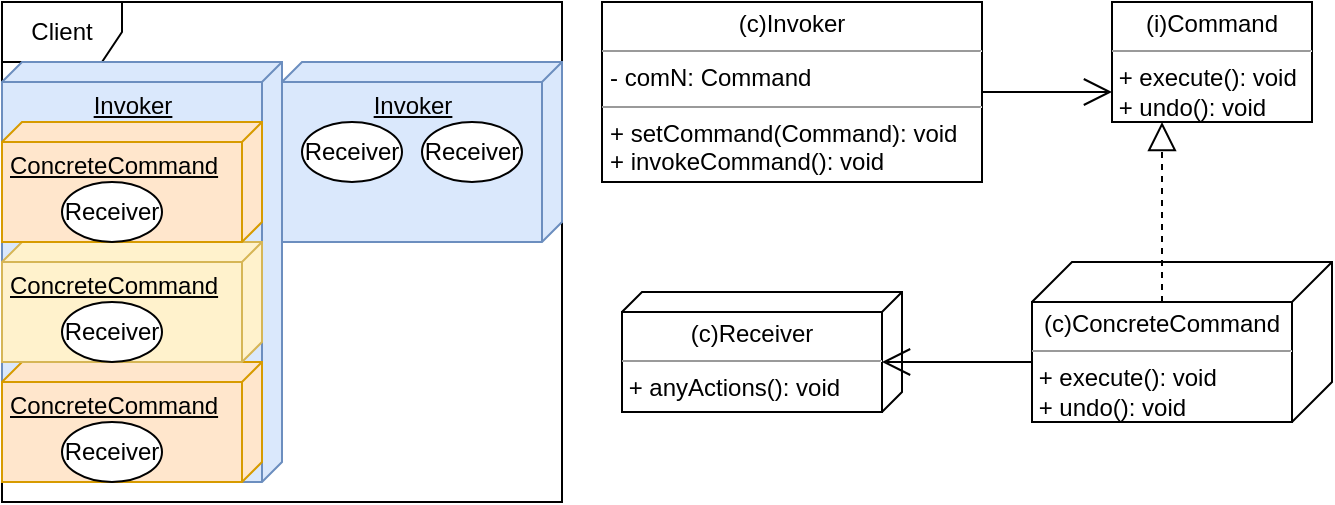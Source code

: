 <mxfile version="13.6.2" type="device"><diagram name="Page-1" id="c4acf3e9-155e-7222-9cf6-157b1a14988f"><mxGraphModel dx="782" dy="679" grid="1" gridSize="10" guides="1" tooltips="1" connect="1" arrows="1" fold="1" page="1" pageScale="1" pageWidth="850" pageHeight="1100" background="#ffffff" math="0" shadow="0"><root><mxCell id="0"/><mxCell id="1" parent="0"/><mxCell id="BQ2ZEZkjBwzkK_HNVHud-3" value="" style="verticalAlign=top;align=left;spacingTop=8;spacingLeft=2;spacingRight=12;shape=cube;size=20;direction=south;fontStyle=4;html=1;" vertex="1" parent="1"><mxGeometry x="555" y="170" width="150" height="80" as="geometry"/></mxCell><mxCell id="5d2195bd80daf111-18" value="&lt;p style=&quot;margin: 4px 0px 0px&quot; align=&quot;center&quot;&gt;(i)Command&lt;/p&gt;&lt;hr size=&quot;1&quot;&gt;&lt;div align=&quot;left&quot;&gt;&amp;nbsp;+ execute(): void&lt;/div&gt;&lt;div align=&quot;left&quot;&gt;&amp;nbsp;+ undo(): void&lt;/div&gt;" style="verticalAlign=top;align=left;overflow=fill;fontSize=12;fontFamily=Helvetica;html=1;rounded=0;shadow=0;comic=0;labelBackgroundColor=none;strokeWidth=1" parent="1" vertex="1"><mxGeometry x="595" y="40" width="100" height="60" as="geometry"/></mxCell><mxCell id="5d2195bd80daf111-19" value="&lt;p style=&quot;margin: 0px ; margin-top: 4px ; text-align: center&quot;&gt;(c)Invoker&lt;/p&gt;&lt;hr size=&quot;1&quot;&gt;&lt;p style=&quot;margin: 0px ; margin-left: 4px&quot;&gt;- comN: Command&lt;/p&gt;&lt;hr size=&quot;1&quot;&gt;&lt;p style=&quot;margin: 0px ; margin-left: 4px&quot;&gt;+ setCommand(Command): void&lt;br&gt;+ invokeCommand(): void&lt;/p&gt;" style="verticalAlign=top;align=left;overflow=fill;fontSize=12;fontFamily=Helvetica;html=1;rounded=0;shadow=0;comic=0;labelBackgroundColor=none;strokeWidth=1" parent="1" vertex="1"><mxGeometry x="340" y="40" width="190" height="90" as="geometry"/></mxCell><mxCell id="BQ2ZEZkjBwzkK_HNVHud-6" value="" style="verticalAlign=top;align=left;spacingTop=8;spacingLeft=2;spacingRight=12;shape=cube;size=10;direction=south;fontStyle=4;html=1;" vertex="1" parent="1"><mxGeometry x="350" y="185" width="140" height="60" as="geometry"/></mxCell><mxCell id="BQ2ZEZkjBwzkK_HNVHud-9" value="&lt;p style=&quot;margin: 0px ; margin-top: 4px ; text-align: center&quot;&gt;(с)Receiver&lt;/p&gt;&lt;hr size=&quot;1&quot;&gt;&amp;nbsp;+ anyActions(): void&lt;div&gt;&lt;div align=&quot;left&quot;&gt;&lt;br&gt;&lt;/div&gt;&lt;/div&gt;" style="verticalAlign=top;align=left;overflow=fill;fontSize=12;fontFamily=Helvetica;html=1;" vertex="1" parent="1"><mxGeometry x="350" y="195" width="130" height="50" as="geometry"/></mxCell><mxCell id="BQ2ZEZkjBwzkK_HNVHud-10" value="&lt;p style=&quot;margin: 0px ; margin-top: 4px ; text-align: center&quot;&gt;(с)ConcreteCommand&lt;/p&gt;&lt;hr size=&quot;1&quot;&gt;&amp;nbsp;+ execute(): void&lt;div&gt;&lt;div align=&quot;left&quot;&gt;&amp;nbsp;+ undo(): void&lt;/div&gt;&lt;/div&gt;" style="verticalAlign=top;align=left;overflow=fill;fontSize=12;fontFamily=Helvetica;html=1;" vertex="1" parent="1"><mxGeometry x="555" y="190" width="130" height="60" as="geometry"/></mxCell><mxCell id="BQ2ZEZkjBwzkK_HNVHud-13" value="Client" style="shape=umlFrame;whiteSpace=wrap;html=1;" vertex="1" parent="1"><mxGeometry x="40" y="40" width="280" height="250" as="geometry"/></mxCell><mxCell id="BQ2ZEZkjBwzkK_HNVHud-15" value="&lt;div align=&quot;center&quot;&gt;Invoker&lt;/div&gt;" style="verticalAlign=top;align=center;spacingTop=8;spacingLeft=2;spacingRight=12;shape=cube;size=10;direction=south;fontStyle=4;html=1;fillColor=#dae8fc;strokeColor=#6c8ebf;" vertex="1" parent="1"><mxGeometry x="40" y="70" width="140" height="210" as="geometry"/></mxCell><mxCell id="BQ2ZEZkjBwzkK_HNVHud-16" value="ConcreteCommand" style="verticalAlign=top;align=left;spacingTop=8;spacingLeft=2;spacingRight=12;shape=cube;size=10;direction=south;fontStyle=4;html=1;fillColor=#ffe6cc;strokeColor=#d79b00;" vertex="1" parent="1"><mxGeometry x="40" y="220" width="130" height="60" as="geometry"/></mxCell><mxCell id="BQ2ZEZkjBwzkK_HNVHud-18" value="Receiver" style="ellipse;whiteSpace=wrap;html=1;" vertex="1" parent="1"><mxGeometry x="70" y="250" width="50" height="30" as="geometry"/></mxCell><mxCell id="BQ2ZEZkjBwzkK_HNVHud-21" value="ConcreteCommand" style="verticalAlign=top;align=left;spacingTop=8;spacingLeft=2;spacingRight=12;shape=cube;size=10;direction=south;fontStyle=4;html=1;fillColor=#fff2cc;strokeColor=#d6b656;" vertex="1" parent="1"><mxGeometry x="40" y="160" width="130" height="60" as="geometry"/></mxCell><mxCell id="BQ2ZEZkjBwzkK_HNVHud-22" value="ConcreteCommand" style="verticalAlign=top;align=left;spacingTop=8;spacingLeft=2;spacingRight=12;shape=cube;size=10;direction=south;fontStyle=4;html=1;fillColor=#ffe6cc;strokeColor=#d79b00;" vertex="1" parent="1"><mxGeometry x="40" y="100" width="130" height="60" as="geometry"/></mxCell><mxCell id="BQ2ZEZkjBwzkK_HNVHud-17" value="Receiver" style="ellipse;whiteSpace=wrap;html=1;" vertex="1" parent="1"><mxGeometry x="70" y="130" width="50" height="30" as="geometry"/></mxCell><mxCell id="BQ2ZEZkjBwzkK_HNVHud-23" value="Receiver" style="ellipse;whiteSpace=wrap;html=1;" vertex="1" parent="1"><mxGeometry x="70" y="190" width="50" height="30" as="geometry"/></mxCell><mxCell id="BQ2ZEZkjBwzkK_HNVHud-24" value="&lt;div align=&quot;center&quot;&gt;Invoker&lt;/div&gt;" style="verticalAlign=top;align=center;spacingTop=8;spacingLeft=2;spacingRight=12;shape=cube;size=10;direction=south;fontStyle=4;html=1;fillColor=#dae8fc;strokeColor=#6c8ebf;" vertex="1" parent="1"><mxGeometry x="180" y="70" width="140" height="90" as="geometry"/></mxCell><mxCell id="BQ2ZEZkjBwzkK_HNVHud-25" value="Receiver" style="ellipse;whiteSpace=wrap;html=1;" vertex="1" parent="1"><mxGeometry x="190" y="100" width="50" height="30" as="geometry"/></mxCell><mxCell id="BQ2ZEZkjBwzkK_HNVHud-26" value="Receiver" style="ellipse;whiteSpace=wrap;html=1;" vertex="1" parent="1"><mxGeometry x="250" y="100" width="50" height="30" as="geometry"/></mxCell><mxCell id="BQ2ZEZkjBwzkK_HNVHud-27" value="" style="endArrow=open;endFill=1;endSize=12;html=1;exitX=1;exitY=0.5;exitDx=0;exitDy=0;entryX=0;entryY=0.75;entryDx=0;entryDy=0;" edge="1" parent="1" source="5d2195bd80daf111-19" target="5d2195bd80daf111-18"><mxGeometry width="160" relative="1" as="geometry"><mxPoint x="550" y="144.5" as="sourcePoint"/><mxPoint x="710" y="144.5" as="targetPoint"/></mxGeometry></mxCell><mxCell id="BQ2ZEZkjBwzkK_HNVHud-29" value="" style="endArrow=open;endFill=1;endSize=12;html=1;entryX=1;entryY=0.5;entryDx=0;entryDy=0;exitX=0;exitY=0.5;exitDx=0;exitDy=0;" edge="1" parent="1" source="BQ2ZEZkjBwzkK_HNVHud-10" target="BQ2ZEZkjBwzkK_HNVHud-9"><mxGeometry width="160" relative="1" as="geometry"><mxPoint x="340" y="320" as="sourcePoint"/><mxPoint x="500" y="320" as="targetPoint"/></mxGeometry></mxCell><mxCell id="BQ2ZEZkjBwzkK_HNVHud-30" value="" style="endArrow=block;dashed=1;endFill=0;endSize=12;html=1;entryX=0.25;entryY=1;entryDx=0;entryDy=0;exitX=0.5;exitY=0;exitDx=0;exitDy=0;" edge="1" parent="1" source="BQ2ZEZkjBwzkK_HNVHud-10" target="5d2195bd80daf111-18"><mxGeometry width="160" relative="1" as="geometry"><mxPoint x="530" y="370" as="sourcePoint"/><mxPoint x="690" y="370" as="targetPoint"/></mxGeometry></mxCell></root></mxGraphModel></diagram></mxfile>